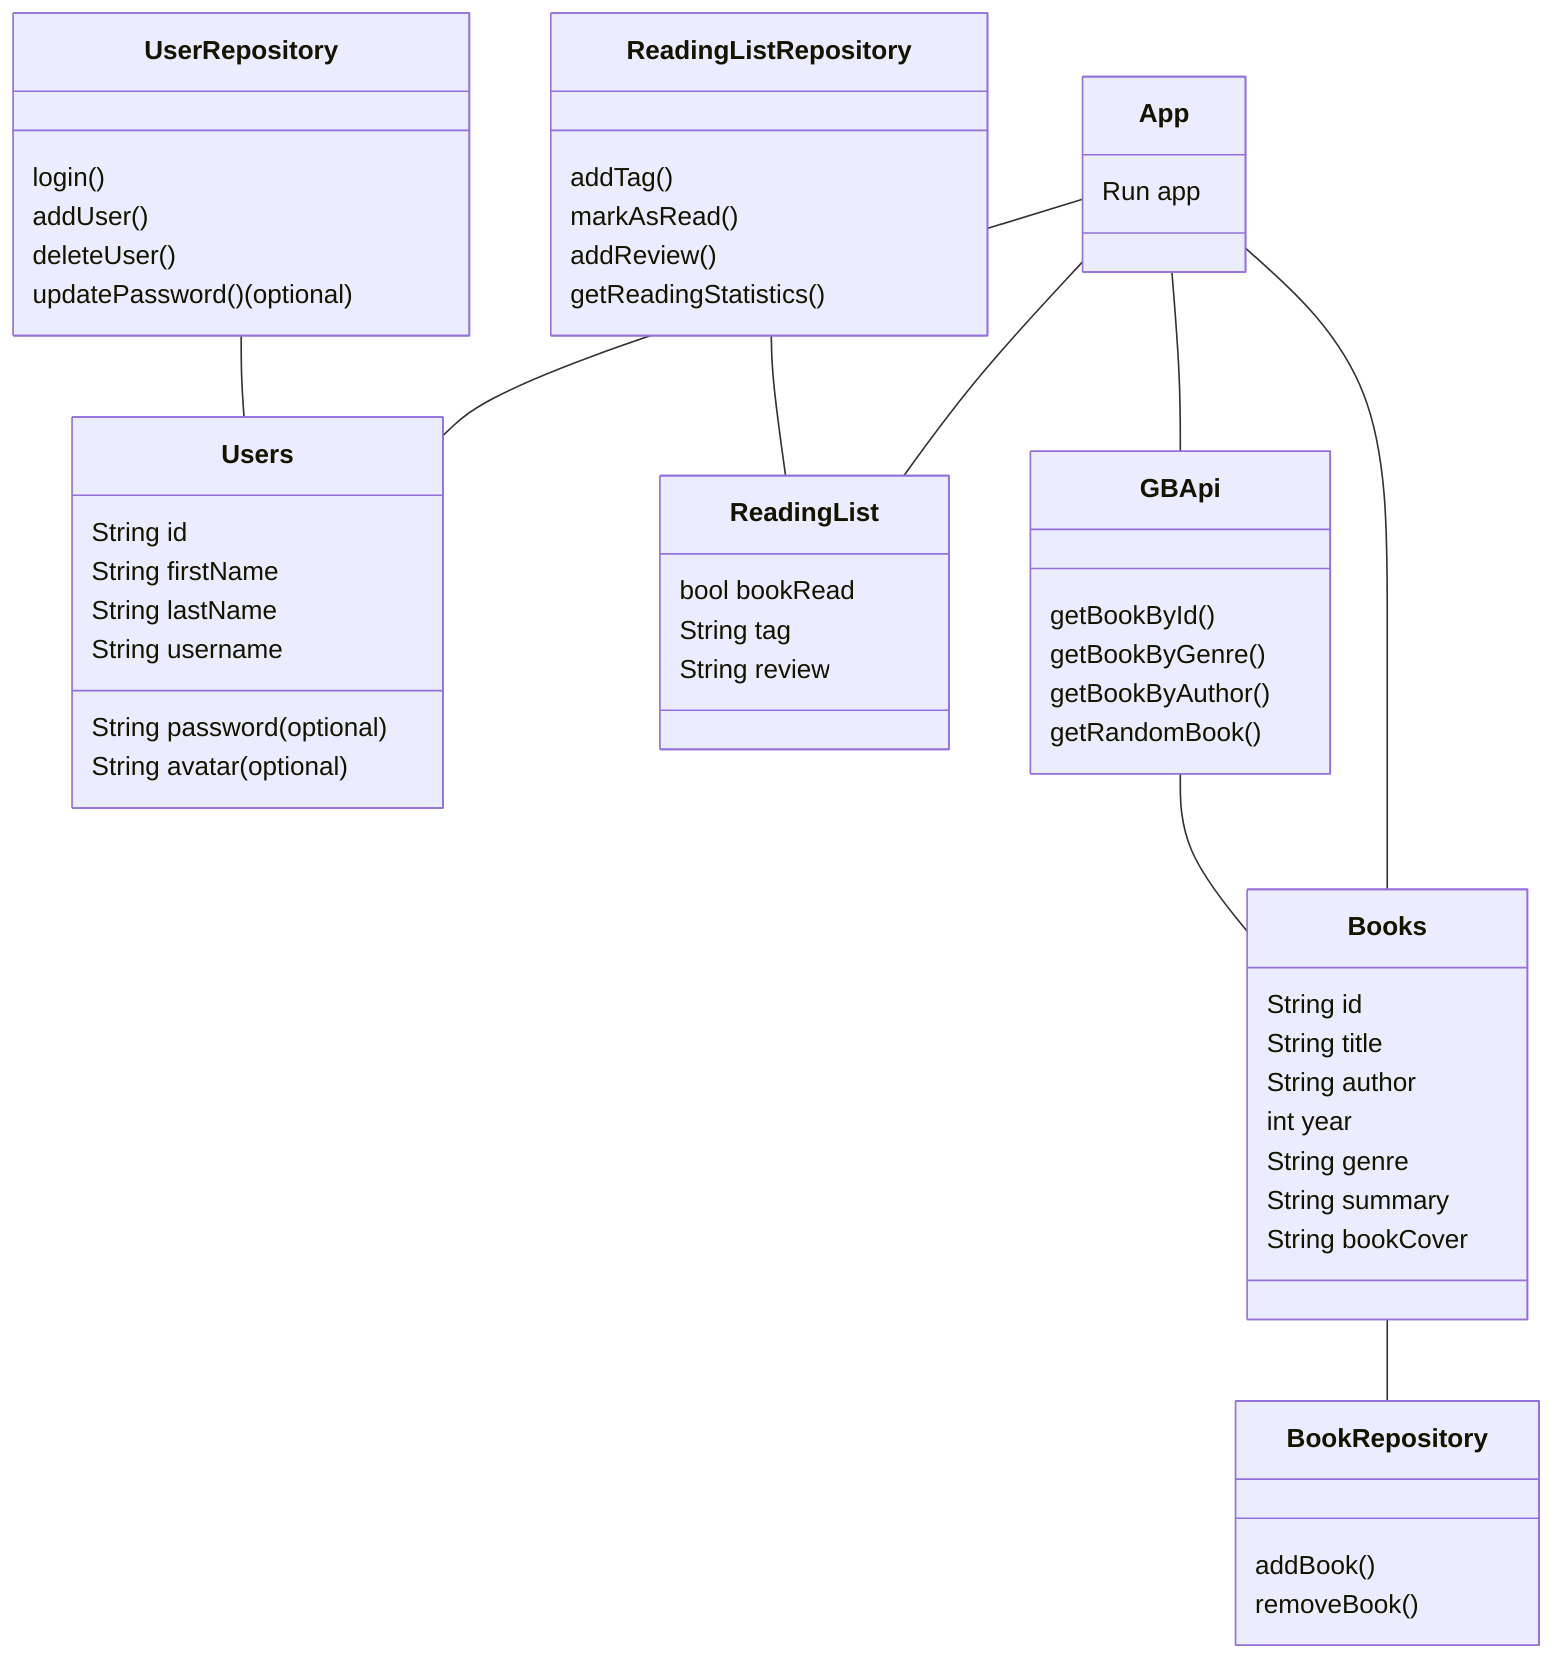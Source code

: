 classDiagram
    App -- Books
    App -- Users
    App -- ReadingList
    App -- GBApi
    ReadingListRepository -- ReadingList
    Books -- BookRepository
    UserRepository -- Users
    GBApi -- Books
    App : Run app
    class Books{
        String id
        String title
        String author
        int year
        String genre
        String summary
        String bookCover
    }
    class BookRepository{
        addBook()
        removeBook()
    }

    class Users{
        String id
        String firstName
        String lastName
        String username
        String password (optional)
        String avatar (optional)
    }

    class UserRepository{
        login()
        addUser()
        deleteUser()
        updatePassword() (optional)
    }

    class ReadingList{
        bool bookRead
        String tag
        String review
    }

    class ReadingListRepository{
        addTag()
        markAsRead()
        addReview()
        getReadingStatistics()
    }

    class GBApi{
        getBookById()
        getBookByGenre()
        getBookByAuthor()
        getRandomBook()
    }